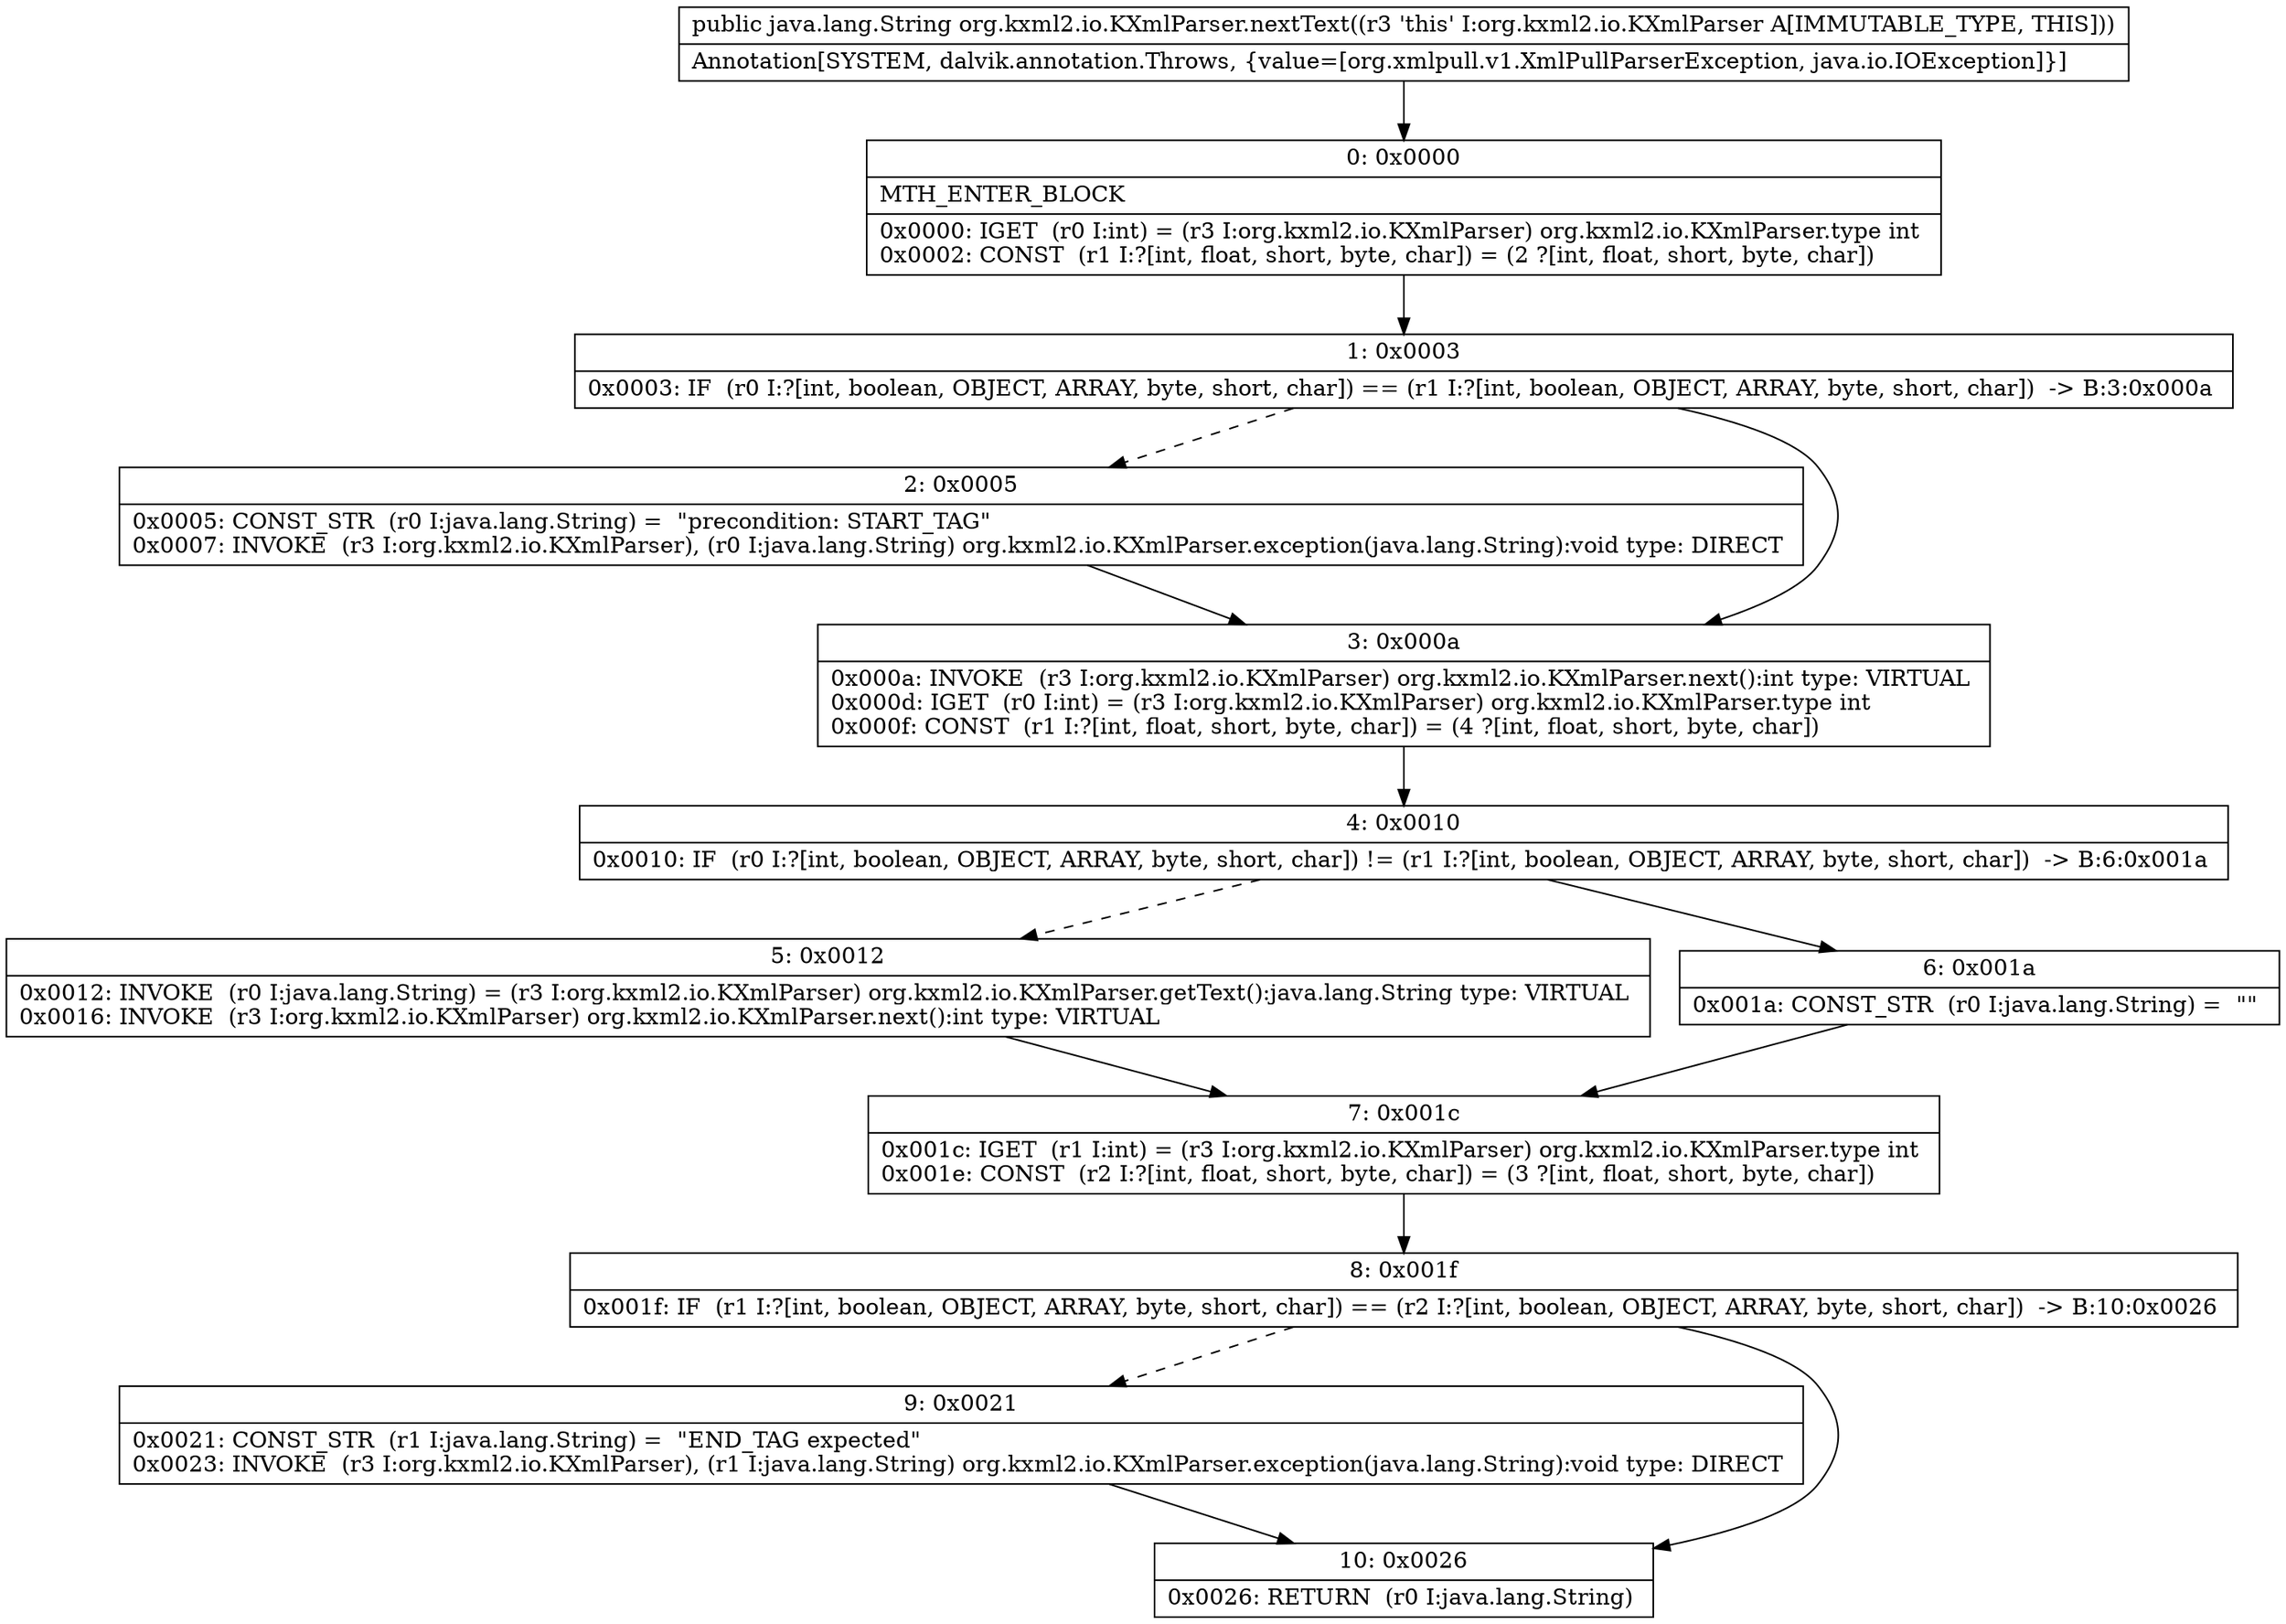 digraph "CFG fororg.kxml2.io.KXmlParser.nextText()Ljava\/lang\/String;" {
Node_0 [shape=record,label="{0\:\ 0x0000|MTH_ENTER_BLOCK\l|0x0000: IGET  (r0 I:int) = (r3 I:org.kxml2.io.KXmlParser) org.kxml2.io.KXmlParser.type int \l0x0002: CONST  (r1 I:?[int, float, short, byte, char]) = (2 ?[int, float, short, byte, char]) \l}"];
Node_1 [shape=record,label="{1\:\ 0x0003|0x0003: IF  (r0 I:?[int, boolean, OBJECT, ARRAY, byte, short, char]) == (r1 I:?[int, boolean, OBJECT, ARRAY, byte, short, char])  \-\> B:3:0x000a \l}"];
Node_2 [shape=record,label="{2\:\ 0x0005|0x0005: CONST_STR  (r0 I:java.lang.String) =  \"precondition: START_TAG\" \l0x0007: INVOKE  (r3 I:org.kxml2.io.KXmlParser), (r0 I:java.lang.String) org.kxml2.io.KXmlParser.exception(java.lang.String):void type: DIRECT \l}"];
Node_3 [shape=record,label="{3\:\ 0x000a|0x000a: INVOKE  (r3 I:org.kxml2.io.KXmlParser) org.kxml2.io.KXmlParser.next():int type: VIRTUAL \l0x000d: IGET  (r0 I:int) = (r3 I:org.kxml2.io.KXmlParser) org.kxml2.io.KXmlParser.type int \l0x000f: CONST  (r1 I:?[int, float, short, byte, char]) = (4 ?[int, float, short, byte, char]) \l}"];
Node_4 [shape=record,label="{4\:\ 0x0010|0x0010: IF  (r0 I:?[int, boolean, OBJECT, ARRAY, byte, short, char]) != (r1 I:?[int, boolean, OBJECT, ARRAY, byte, short, char])  \-\> B:6:0x001a \l}"];
Node_5 [shape=record,label="{5\:\ 0x0012|0x0012: INVOKE  (r0 I:java.lang.String) = (r3 I:org.kxml2.io.KXmlParser) org.kxml2.io.KXmlParser.getText():java.lang.String type: VIRTUAL \l0x0016: INVOKE  (r3 I:org.kxml2.io.KXmlParser) org.kxml2.io.KXmlParser.next():int type: VIRTUAL \l}"];
Node_6 [shape=record,label="{6\:\ 0x001a|0x001a: CONST_STR  (r0 I:java.lang.String) =  \"\" \l}"];
Node_7 [shape=record,label="{7\:\ 0x001c|0x001c: IGET  (r1 I:int) = (r3 I:org.kxml2.io.KXmlParser) org.kxml2.io.KXmlParser.type int \l0x001e: CONST  (r2 I:?[int, float, short, byte, char]) = (3 ?[int, float, short, byte, char]) \l}"];
Node_8 [shape=record,label="{8\:\ 0x001f|0x001f: IF  (r1 I:?[int, boolean, OBJECT, ARRAY, byte, short, char]) == (r2 I:?[int, boolean, OBJECT, ARRAY, byte, short, char])  \-\> B:10:0x0026 \l}"];
Node_9 [shape=record,label="{9\:\ 0x0021|0x0021: CONST_STR  (r1 I:java.lang.String) =  \"END_TAG expected\" \l0x0023: INVOKE  (r3 I:org.kxml2.io.KXmlParser), (r1 I:java.lang.String) org.kxml2.io.KXmlParser.exception(java.lang.String):void type: DIRECT \l}"];
Node_10 [shape=record,label="{10\:\ 0x0026|0x0026: RETURN  (r0 I:java.lang.String) \l}"];
MethodNode[shape=record,label="{public java.lang.String org.kxml2.io.KXmlParser.nextText((r3 'this' I:org.kxml2.io.KXmlParser A[IMMUTABLE_TYPE, THIS]))  | Annotation[SYSTEM, dalvik.annotation.Throws, \{value=[org.xmlpull.v1.XmlPullParserException, java.io.IOException]\}]\l}"];
MethodNode -> Node_0;
Node_0 -> Node_1;
Node_1 -> Node_2[style=dashed];
Node_1 -> Node_3;
Node_2 -> Node_3;
Node_3 -> Node_4;
Node_4 -> Node_5[style=dashed];
Node_4 -> Node_6;
Node_5 -> Node_7;
Node_6 -> Node_7;
Node_7 -> Node_8;
Node_8 -> Node_9[style=dashed];
Node_8 -> Node_10;
Node_9 -> Node_10;
}

